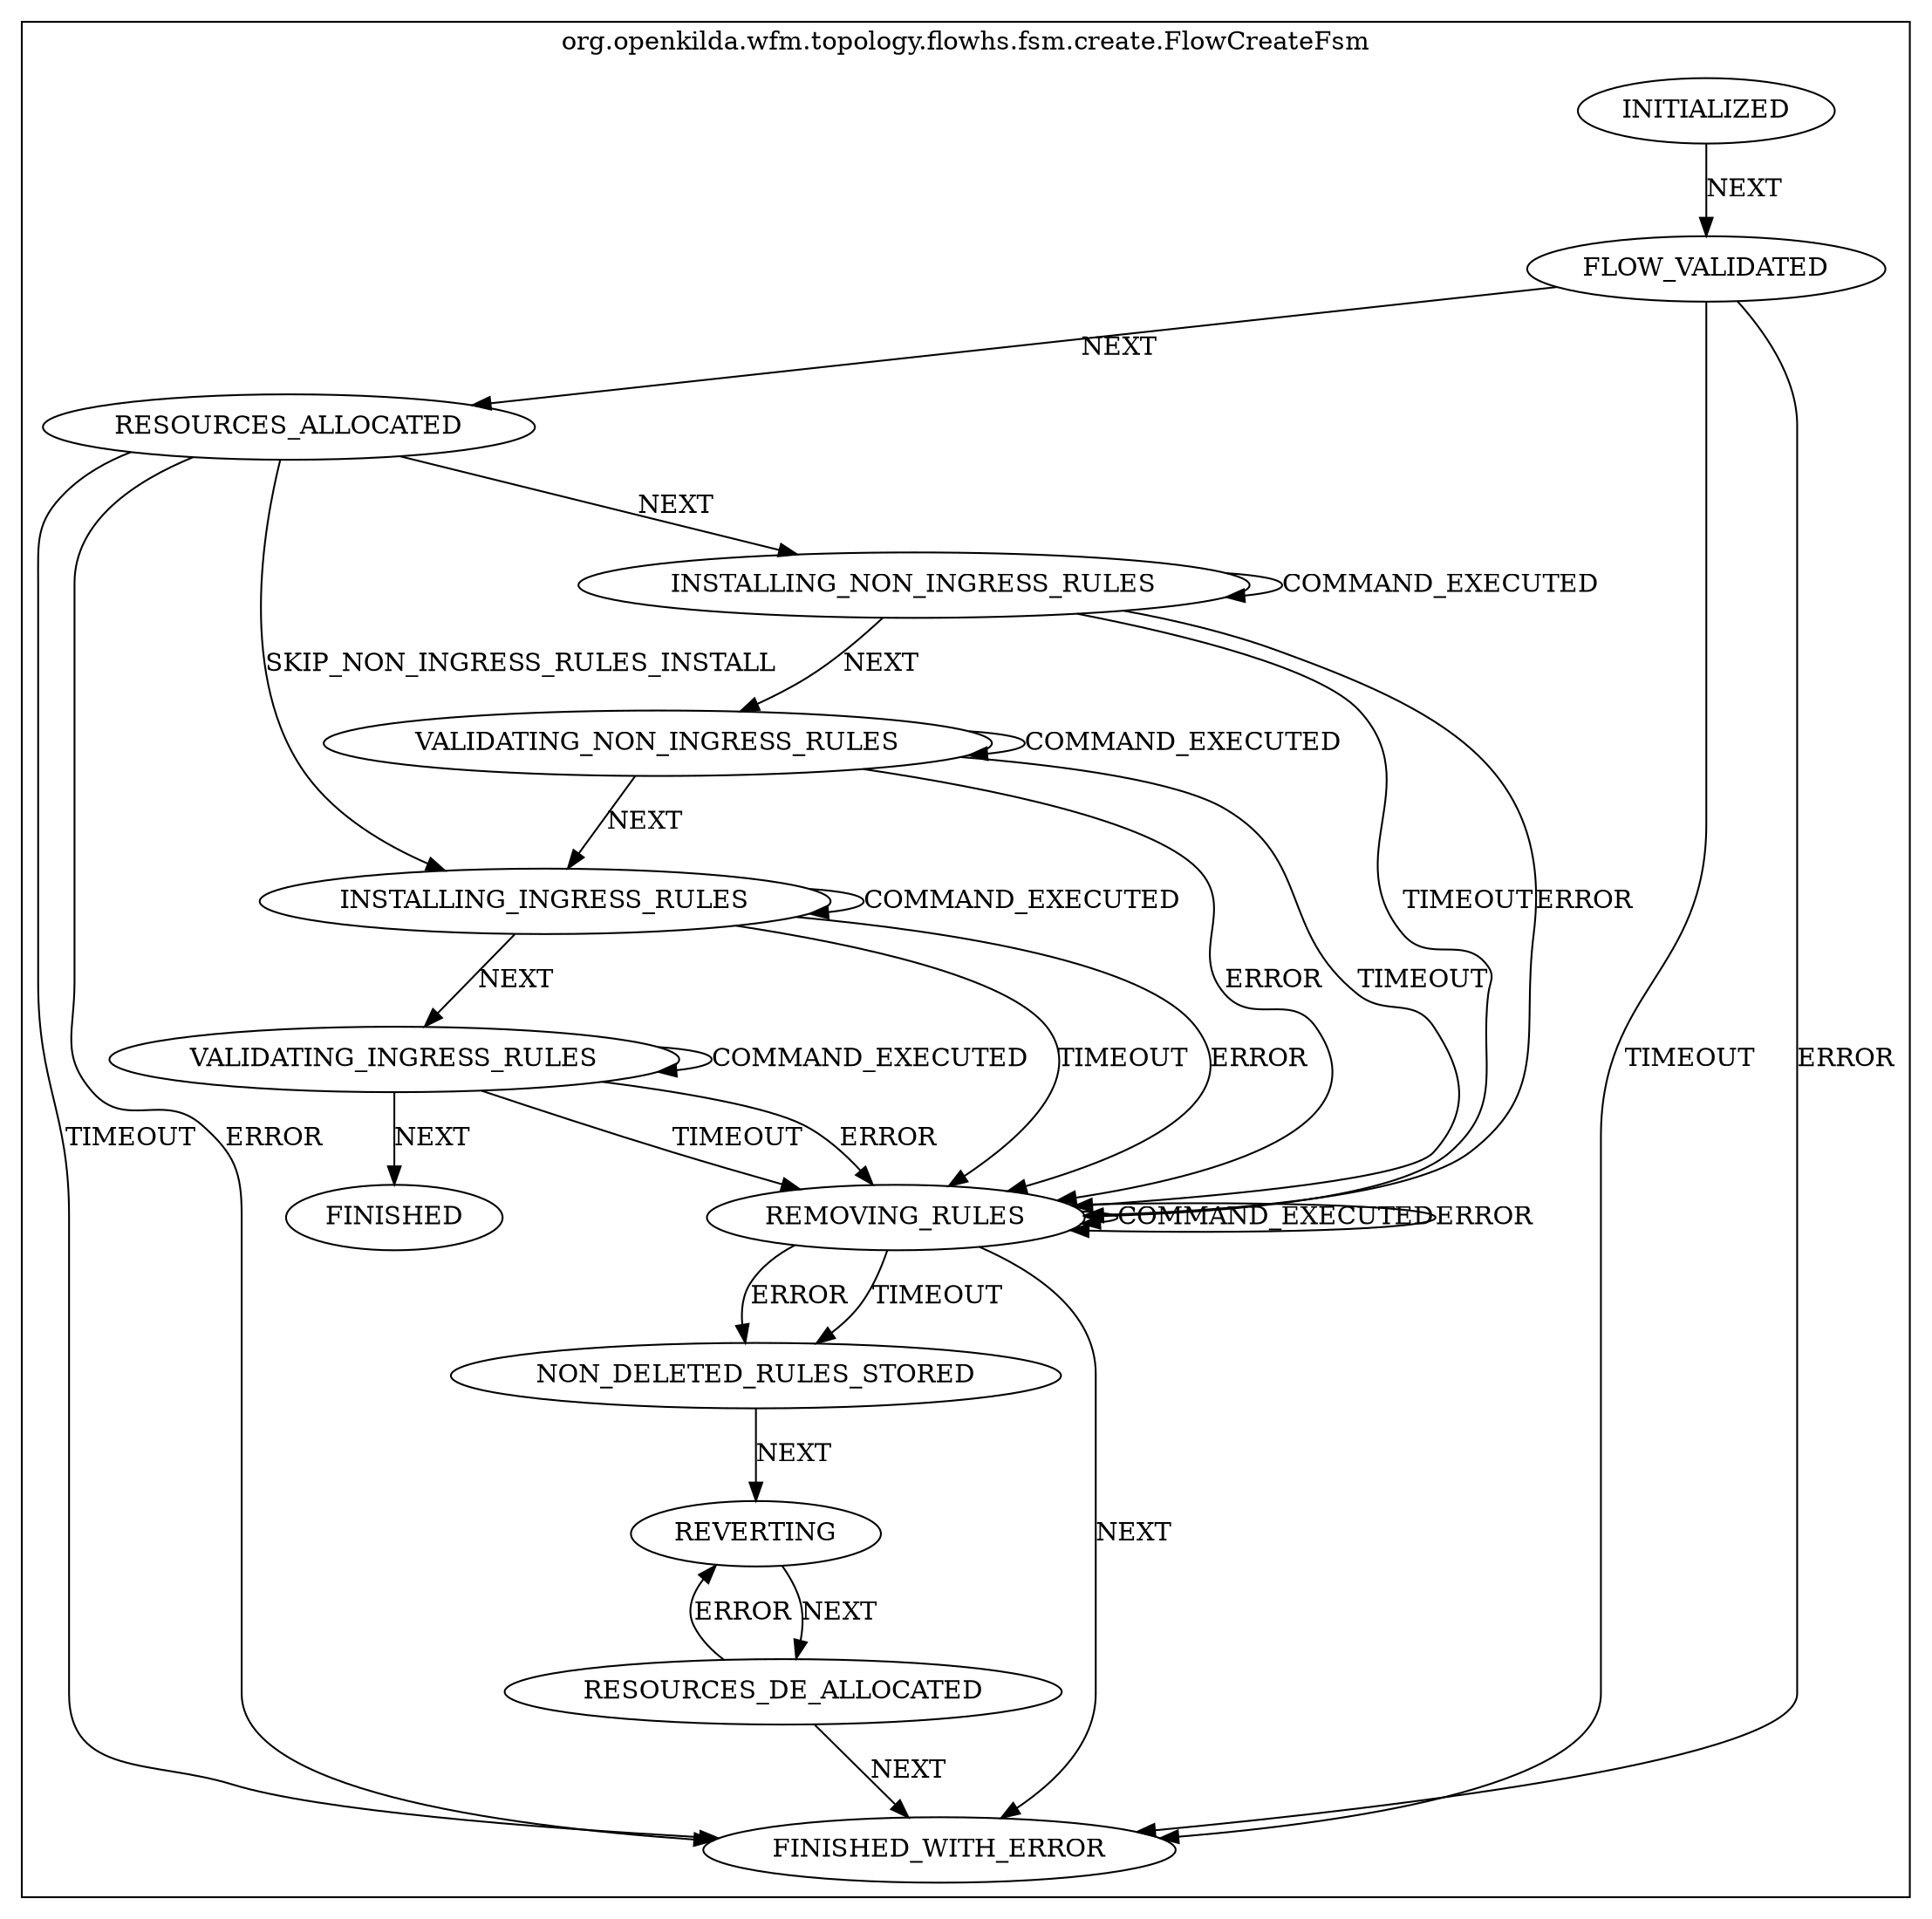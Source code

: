 digraph {
compound=true;
subgraph cluster_StateMachine {
label="org.openkilda.wfm.topology.flowhs.fsm.create.FlowCreateFsm";
INSTALLING_INGRESS_RULES [label="INSTALLING_INGRESS_RULES"];
FLOW_VALIDATED [label="FLOW_VALIDATED"];
REVERTING [label="REVERTING"];
REMOVING_RULES [label="REMOVING_RULES"];
NON_DELETED_RULES_STORED [label="NON_DELETED_RULES_STORED"];
INITIALIZED [label="INITIALIZED"];
VALIDATING_NON_INGRESS_RULES [label="VALIDATING_NON_INGRESS_RULES"];
FINISHED [label="FINISHED"];
RESOURCES_DE_ALLOCATED [label="RESOURCES_DE_ALLOCATED"];
RESOURCES_ALLOCATED [label="RESOURCES_ALLOCATED"];
VALIDATING_INGRESS_RULES [label="VALIDATING_INGRESS_RULES"];
INSTALLING_NON_INGRESS_RULES [label="INSTALLING_NON_INGRESS_RULES"];
FINISHED_WITH_ERROR [label="FINISHED_WITH_ERROR"];

INSTALLING_INGRESS_RULES -> INSTALLING_INGRESS_RULES [ label="COMMAND_EXECUTED"];
INSTALLING_INGRESS_RULES -> VALIDATING_INGRESS_RULES [ label="NEXT"];
INSTALLING_INGRESS_RULES -> REMOVING_RULES [ label="TIMEOUT"];
INSTALLING_INGRESS_RULES -> REMOVING_RULES [ label="ERROR"];
FLOW_VALIDATED -> RESOURCES_ALLOCATED [ label="NEXT"];
FLOW_VALIDATED -> FINISHED_WITH_ERROR [ label="TIMEOUT"];
FLOW_VALIDATED -> FINISHED_WITH_ERROR [ label="ERROR"];
REVERTING -> RESOURCES_DE_ALLOCATED [ label="NEXT"];
REMOVING_RULES -> REMOVING_RULES [ label="COMMAND_EXECUTED"];
REMOVING_RULES -> REMOVING_RULES [ label="ERROR"];
REMOVING_RULES -> FINISHED_WITH_ERROR [ label="NEXT"];
REMOVING_RULES -> NON_DELETED_RULES_STORED [ label="TIMEOUT"];
REMOVING_RULES -> NON_DELETED_RULES_STORED [ label="ERROR"];
NON_DELETED_RULES_STORED -> REVERTING [ label="NEXT"];
INITIALIZED -> FLOW_VALIDATED [ label="NEXT"];
VALIDATING_NON_INGRESS_RULES -> VALIDATING_NON_INGRESS_RULES [ label="COMMAND_EXECUTED"];
VALIDATING_NON_INGRESS_RULES -> INSTALLING_INGRESS_RULES [ label="NEXT"];
VALIDATING_NON_INGRESS_RULES -> REMOVING_RULES [ label="TIMEOUT"];
VALIDATING_NON_INGRESS_RULES -> REMOVING_RULES [ label="ERROR"];
RESOURCES_DE_ALLOCATED -> REVERTING [ label="ERROR"];
RESOURCES_DE_ALLOCATED -> FINISHED_WITH_ERROR [ label="NEXT"];
RESOURCES_ALLOCATED -> INSTALLING_INGRESS_RULES [ label="SKIP_NON_INGRESS_RULES_INSTALL"];
RESOURCES_ALLOCATED -> INSTALLING_NON_INGRESS_RULES [ label="NEXT"];
RESOURCES_ALLOCATED -> FINISHED_WITH_ERROR [ label="TIMEOUT"];
RESOURCES_ALLOCATED -> FINISHED_WITH_ERROR [ label="ERROR"];
VALIDATING_INGRESS_RULES -> VALIDATING_INGRESS_RULES [ label="COMMAND_EXECUTED"];
VALIDATING_INGRESS_RULES -> FINISHED [ label="NEXT"];
VALIDATING_INGRESS_RULES -> REMOVING_RULES [ label="TIMEOUT"];
VALIDATING_INGRESS_RULES -> REMOVING_RULES [ label="ERROR"];
INSTALLING_NON_INGRESS_RULES -> INSTALLING_NON_INGRESS_RULES [ label="COMMAND_EXECUTED"];
INSTALLING_NON_INGRESS_RULES -> VALIDATING_NON_INGRESS_RULES [ label="NEXT"];
INSTALLING_NON_INGRESS_RULES -> REMOVING_RULES [ label="TIMEOUT"];
INSTALLING_NON_INGRESS_RULES -> REMOVING_RULES [ label="ERROR"];}}
